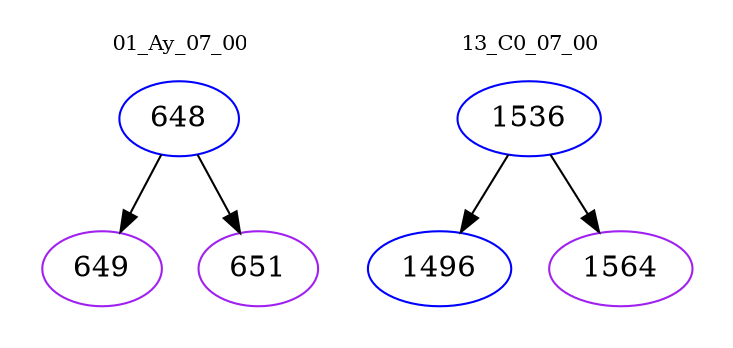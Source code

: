 digraph{
subgraph cluster_0 {
color = white
label = "01_Ay_07_00";
fontsize=10;
T0_648 [label="648", color="blue"]
T0_648 -> T0_649 [color="black"]
T0_649 [label="649", color="purple"]
T0_648 -> T0_651 [color="black"]
T0_651 [label="651", color="purple"]
}
subgraph cluster_1 {
color = white
label = "13_C0_07_00";
fontsize=10;
T1_1536 [label="1536", color="blue"]
T1_1536 -> T1_1496 [color="black"]
T1_1496 [label="1496", color="blue"]
T1_1536 -> T1_1564 [color="black"]
T1_1564 [label="1564", color="purple"]
}
}
